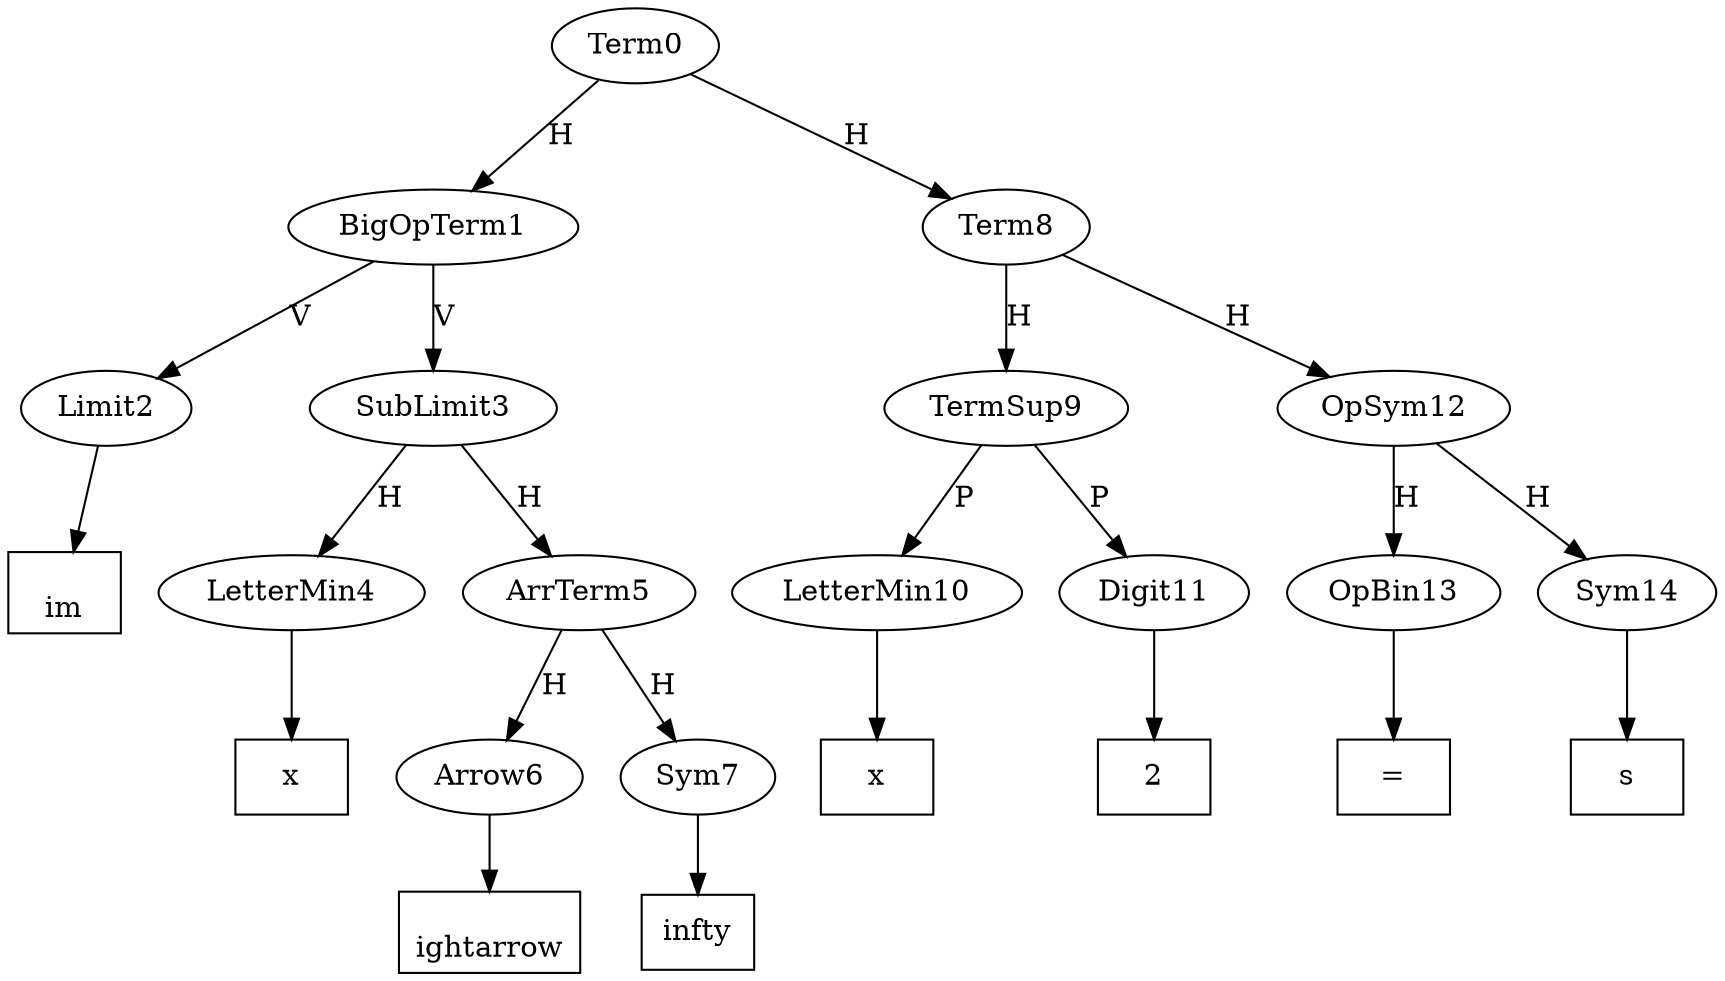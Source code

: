digraph mathExp{
Term0 -> BigOpTerm1 [label=H]
BigOpTerm1 -> Limit2 [label=V]
Tslim2 [shape=box,label="\lim"]
Limit2 -> Tslim2
BigOpTerm1 -> SubLimit3 [label=V]
SubLimit3 -> LetterMin4 [label=H]
Tx4 [shape=box,label="x"]
LetterMin4 -> Tx4
SubLimit3 -> ArrTerm5 [label=H]
ArrTerm5 -> Arrow6 [label=H]
Tsrightarrow6 [shape=box,label="\rightarrow"]
Arrow6 -> Tsrightarrow6
ArrTerm5 -> Sym7 [label=H]
Tsinfty7 [shape=box,label="\infty"]
Sym7 -> Tsinfty7
Term0 -> Term8 [label=H]
Term8 -> TermSup9 [label=H]
TermSup9 -> LetterMin10 [label=P]
Tx10 [shape=box,label="x"]
LetterMin10 -> Tx10
TermSup9 -> Digit11 [label=P]
T211 [shape=box,label="2"]
Digit11 -> T211
Term8 -> OpSym12 [label=H]
OpSym12 -> OpBin13 [label=H]
Te13 [shape=box,label="="]
OpBin13 -> Te13
OpSym12 -> Sym14 [label=H]
Ts14 [shape=box,label="s"]
Sym14 -> Ts14
}
